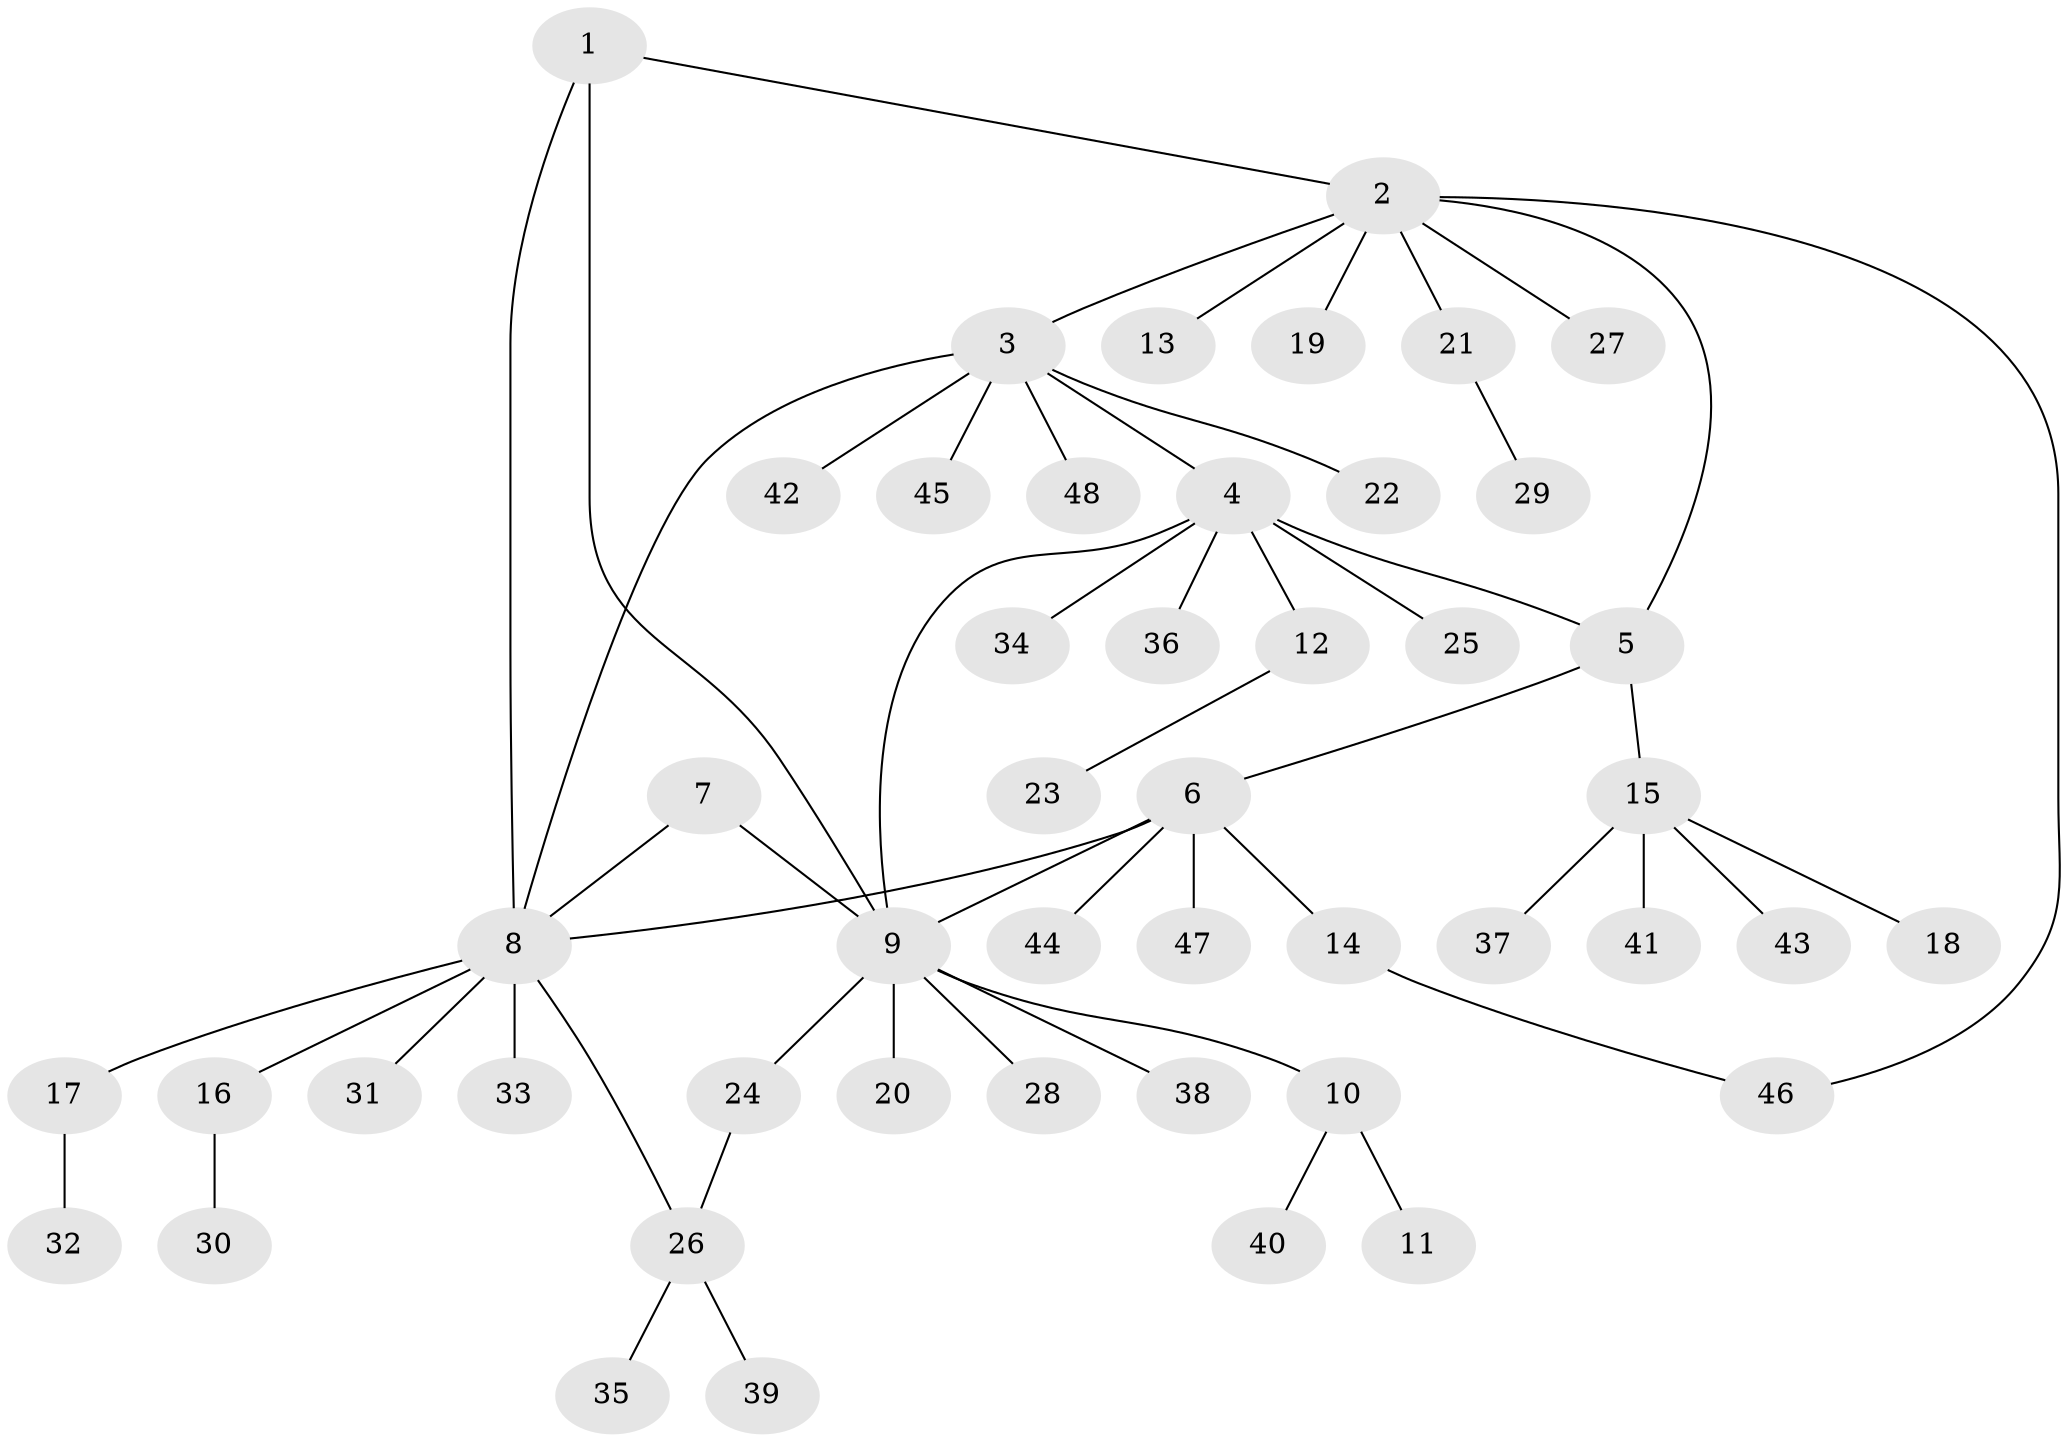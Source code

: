 // coarse degree distribution, {3: 0.058823529411764705, 9: 0.029411764705882353, 2: 0.08823529411764706, 7: 0.029411764705882353, 4: 0.058823529411764705, 1: 0.6176470588235294, 8: 0.029411764705882353, 6: 0.058823529411764705, 5: 0.029411764705882353}
// Generated by graph-tools (version 1.1) at 2025/37/03/04/25 23:37:43]
// undirected, 48 vertices, 55 edges
graph export_dot {
  node [color=gray90,style=filled];
  1;
  2;
  3;
  4;
  5;
  6;
  7;
  8;
  9;
  10;
  11;
  12;
  13;
  14;
  15;
  16;
  17;
  18;
  19;
  20;
  21;
  22;
  23;
  24;
  25;
  26;
  27;
  28;
  29;
  30;
  31;
  32;
  33;
  34;
  35;
  36;
  37;
  38;
  39;
  40;
  41;
  42;
  43;
  44;
  45;
  46;
  47;
  48;
  1 -- 2;
  1 -- 8;
  1 -- 9;
  2 -- 3;
  2 -- 5;
  2 -- 13;
  2 -- 19;
  2 -- 21;
  2 -- 27;
  2 -- 46;
  3 -- 4;
  3 -- 8;
  3 -- 22;
  3 -- 42;
  3 -- 45;
  3 -- 48;
  4 -- 5;
  4 -- 9;
  4 -- 12;
  4 -- 25;
  4 -- 34;
  4 -- 36;
  5 -- 6;
  5 -- 15;
  6 -- 8;
  6 -- 9;
  6 -- 14;
  6 -- 44;
  6 -- 47;
  7 -- 8;
  7 -- 9;
  8 -- 16;
  8 -- 17;
  8 -- 26;
  8 -- 31;
  8 -- 33;
  9 -- 10;
  9 -- 20;
  9 -- 24;
  9 -- 28;
  9 -- 38;
  10 -- 11;
  10 -- 40;
  12 -- 23;
  14 -- 46;
  15 -- 18;
  15 -- 37;
  15 -- 41;
  15 -- 43;
  16 -- 30;
  17 -- 32;
  21 -- 29;
  24 -- 26;
  26 -- 35;
  26 -- 39;
}
